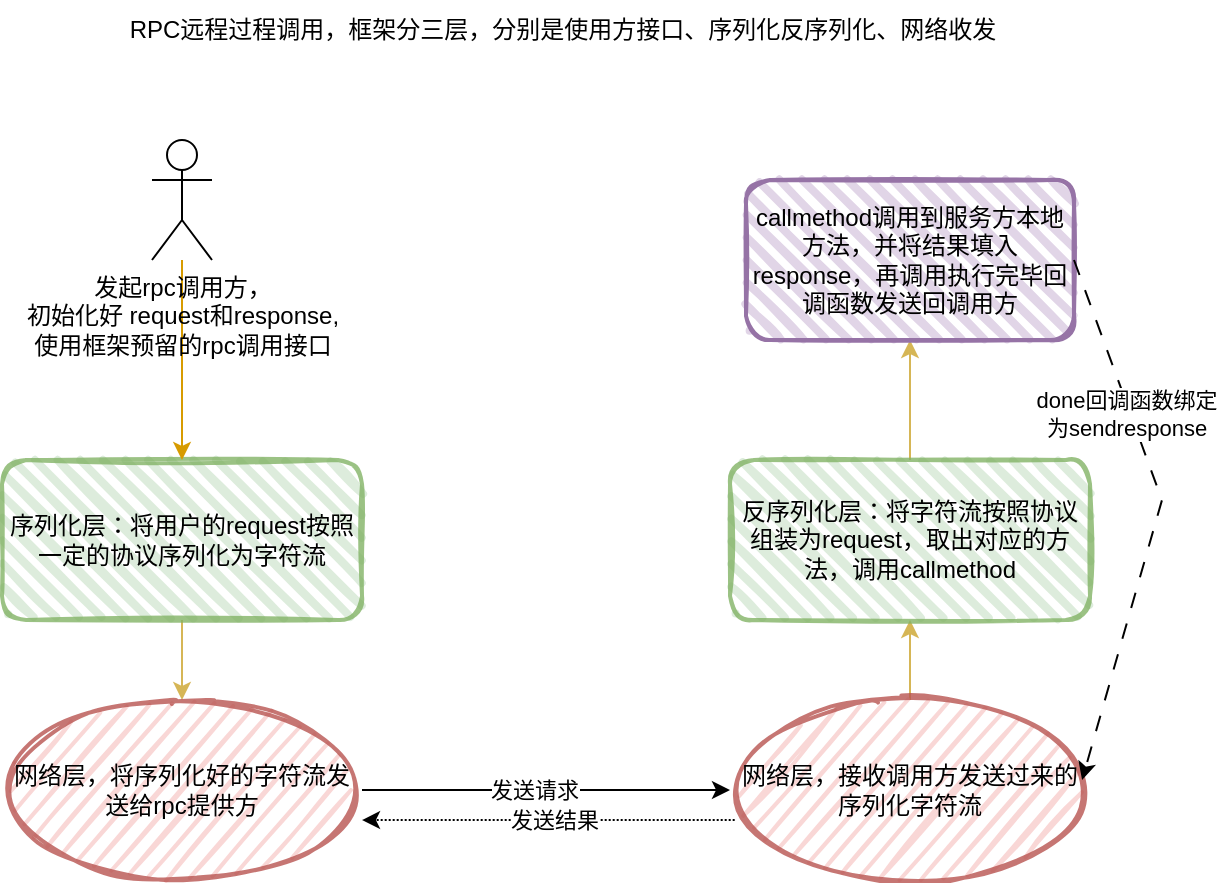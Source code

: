 <mxfile version="24.5.4" type="github">
  <diagram id="C5RBs43oDa-KdzZeNtuy" name="Page-1">
    <mxGraphModel dx="1366" dy="-451" grid="1" gridSize="10" guides="1" tooltips="1" connect="1" arrows="1" fold="1" page="1" pageScale="1" pageWidth="827" pageHeight="1169" math="0" shadow="0">
      <root>
        <mxCell id="WIyWlLk6GJQsqaUBKTNV-0" />
        <mxCell id="WIyWlLk6GJQsqaUBKTNV-1" parent="WIyWlLk6GJQsqaUBKTNV-0" />
        <mxCell id="1yXC9ZcpIv-UJ7n63gi2-5" value="RPC远程过程调用，框架分三层，分别是使用方接口、序列化反序列化、网络收发" style="text;html=1;align=center;verticalAlign=middle;resizable=0;points=[];autosize=1;strokeColor=none;fillColor=none;" vertex="1" parent="WIyWlLk6GJQsqaUBKTNV-1">
          <mxGeometry x="100" y="1200" width="460" height="30" as="geometry" />
        </mxCell>
        <mxCell id="1yXC9ZcpIv-UJ7n63gi2-17" style="edgeStyle=orthogonalEdgeStyle;rounded=0;orthogonalLoop=1;jettySize=auto;html=1;entryX=0.5;entryY=0;entryDx=0;entryDy=0;fillColor=#fff2cc;strokeColor=#d6b656;" edge="1" parent="WIyWlLk6GJQsqaUBKTNV-1" source="1yXC9ZcpIv-UJ7n63gi2-12" target="1yXC9ZcpIv-UJ7n63gi2-16">
          <mxGeometry relative="1" as="geometry" />
        </mxCell>
        <mxCell id="1yXC9ZcpIv-UJ7n63gi2-12" value="序列化层：将用户的request按照一定的协议序列化为字符流" style="rounded=1;whiteSpace=wrap;html=1;strokeWidth=2;fillWeight=4;hachureGap=8;hachureAngle=45;fillColor=#d5e8d4;sketch=1;opacity=80;strokeColor=#82b366;" vertex="1" parent="WIyWlLk6GJQsqaUBKTNV-1">
          <mxGeometry x="50" y="1430" width="180" height="80" as="geometry" />
        </mxCell>
        <mxCell id="1yXC9ZcpIv-UJ7n63gi2-15" style="edgeStyle=orthogonalEdgeStyle;rounded=0;orthogonalLoop=1;jettySize=auto;html=1;entryX=0.5;entryY=0;entryDx=0;entryDy=0;fillColor=#ffe6cc;strokeColor=#d79b00;" edge="1" parent="WIyWlLk6GJQsqaUBKTNV-1" source="1yXC9ZcpIv-UJ7n63gi2-6" target="1yXC9ZcpIv-UJ7n63gi2-12">
          <mxGeometry relative="1" as="geometry" />
        </mxCell>
        <mxCell id="1yXC9ZcpIv-UJ7n63gi2-6" value="发起rpc调用方，&lt;div&gt;初始化好 request和response,&lt;/div&gt;&lt;div&gt;使用框架预留的rpc调用接口&lt;/div&gt;" style="shape=umlActor;verticalLabelPosition=bottom;verticalAlign=top;html=1;" vertex="1" parent="WIyWlLk6GJQsqaUBKTNV-1">
          <mxGeometry x="125" y="1270" width="30" height="60" as="geometry" />
        </mxCell>
        <mxCell id="1yXC9ZcpIv-UJ7n63gi2-19" style="edgeStyle=orthogonalEdgeStyle;rounded=0;orthogonalLoop=1;jettySize=auto;html=1;entryX=0;entryY=0.5;entryDx=0;entryDy=0;" edge="1" parent="WIyWlLk6GJQsqaUBKTNV-1" source="1yXC9ZcpIv-UJ7n63gi2-16" target="1yXC9ZcpIv-UJ7n63gi2-18">
          <mxGeometry relative="1" as="geometry" />
        </mxCell>
        <mxCell id="1yXC9ZcpIv-UJ7n63gi2-29" value="发送请求" style="edgeLabel;html=1;align=center;verticalAlign=middle;resizable=0;points=[];" vertex="1" connectable="0" parent="1yXC9ZcpIv-UJ7n63gi2-19">
          <mxGeometry x="-0.07" relative="1" as="geometry">
            <mxPoint as="offset" />
          </mxGeometry>
        </mxCell>
        <mxCell id="1yXC9ZcpIv-UJ7n63gi2-16" value="网络层，将序列化好的字符流发送给rpc提供方" style="ellipse;whiteSpace=wrap;html=1;strokeWidth=2;fillWeight=2;hachureGap=8;fillColor=#f8cecc;fillStyle=dots;sketch=1;opacity=80;strokeColor=#b85450;" vertex="1" parent="WIyWlLk6GJQsqaUBKTNV-1">
          <mxGeometry x="50" y="1550" width="180" height="90" as="geometry" />
        </mxCell>
        <mxCell id="1yXC9ZcpIv-UJ7n63gi2-23" style="edgeStyle=orthogonalEdgeStyle;rounded=0;orthogonalLoop=1;jettySize=auto;html=1;entryX=0.5;entryY=1;entryDx=0;entryDy=0;fillColor=#fff2cc;strokeColor=#d6b656;" edge="1" parent="WIyWlLk6GJQsqaUBKTNV-1" source="1yXC9ZcpIv-UJ7n63gi2-18" target="1yXC9ZcpIv-UJ7n63gi2-20">
          <mxGeometry relative="1" as="geometry" />
        </mxCell>
        <mxCell id="1yXC9ZcpIv-UJ7n63gi2-18" value="网络层，接收调用方发送过来的序列化字符流" style="ellipse;whiteSpace=wrap;html=1;strokeWidth=2;fillWeight=2;hachureGap=8;fillColor=#f8cecc;fillStyle=dots;sketch=1;opacity=80;strokeColor=#b85450;" vertex="1" parent="WIyWlLk6GJQsqaUBKTNV-1">
          <mxGeometry x="414" y="1550" width="180" height="90" as="geometry" />
        </mxCell>
        <mxCell id="1yXC9ZcpIv-UJ7n63gi2-25" style="edgeStyle=orthogonalEdgeStyle;rounded=0;orthogonalLoop=1;jettySize=auto;html=1;entryX=0.5;entryY=1;entryDx=0;entryDy=0;fillColor=#fff2cc;strokeColor=#d6b656;" edge="1" parent="WIyWlLk6GJQsqaUBKTNV-1" source="1yXC9ZcpIv-UJ7n63gi2-20" target="1yXC9ZcpIv-UJ7n63gi2-22">
          <mxGeometry relative="1" as="geometry" />
        </mxCell>
        <mxCell id="1yXC9ZcpIv-UJ7n63gi2-20" value="反序列化层：将字符流按照协议组装为request，取出对应的方法，调用callmethod" style="rounded=1;whiteSpace=wrap;html=1;strokeWidth=2;fillWeight=4;hachureGap=8;hachureAngle=45;fillColor=#d5e8d4;sketch=1;opacity=80;strokeColor=#82b366;" vertex="1" parent="WIyWlLk6GJQsqaUBKTNV-1">
          <mxGeometry x="414" y="1430" width="180" height="80" as="geometry" />
        </mxCell>
        <mxCell id="1yXC9ZcpIv-UJ7n63gi2-22" value="callmethod调用到服务方本地方法，并将结果填入response，再调用执行完毕回调函数发送回调用方" style="rounded=1;whiteSpace=wrap;html=1;strokeWidth=2;fillWeight=4;hachureGap=8;hachureAngle=45;fillColor=#e1d5e7;sketch=1;strokeColor=#9673a6;" vertex="1" parent="WIyWlLk6GJQsqaUBKTNV-1">
          <mxGeometry x="422" y="1290" width="164" height="80" as="geometry" />
        </mxCell>
        <mxCell id="1yXC9ZcpIv-UJ7n63gi2-26" value="" style="endArrow=classic;html=1;rounded=0;entryX=0.978;entryY=0.444;entryDx=0;entryDy=0;entryPerimeter=0;dashed=1;dashPattern=8 8;" edge="1" parent="WIyWlLk6GJQsqaUBKTNV-1" target="1yXC9ZcpIv-UJ7n63gi2-18">
          <mxGeometry width="50" height="50" relative="1" as="geometry">
            <mxPoint x="586" y="1330" as="sourcePoint" />
            <mxPoint x="636" y="1280" as="targetPoint" />
            <Array as="points">
              <mxPoint x="630" y="1450" />
            </Array>
          </mxGeometry>
        </mxCell>
        <mxCell id="1yXC9ZcpIv-UJ7n63gi2-30" value="done回调函数绑定&lt;div&gt;为sendresponse&lt;/div&gt;" style="edgeLabel;html=1;align=center;verticalAlign=middle;resizable=0;points=[];" vertex="1" connectable="0" parent="1yXC9ZcpIv-UJ7n63gi2-26">
          <mxGeometry x="-0.404" y="-2" relative="1" as="geometry">
            <mxPoint as="offset" />
          </mxGeometry>
        </mxCell>
        <mxCell id="1yXC9ZcpIv-UJ7n63gi2-27" value="" style="endArrow=classic;html=1;rounded=0;entryX=1;entryY=0.667;entryDx=0;entryDy=0;entryPerimeter=0;exitX=0.013;exitY=0.667;exitDx=0;exitDy=0;exitPerimeter=0;dashed=1;dashPattern=1 1;" edge="1" parent="WIyWlLk6GJQsqaUBKTNV-1" source="1yXC9ZcpIv-UJ7n63gi2-18" target="1yXC9ZcpIv-UJ7n63gi2-16">
          <mxGeometry width="50" height="50" relative="1" as="geometry">
            <mxPoint x="370" y="1580" as="sourcePoint" />
            <mxPoint x="420" y="1530" as="targetPoint" />
          </mxGeometry>
        </mxCell>
        <mxCell id="1yXC9ZcpIv-UJ7n63gi2-28" value="发送结果" style="edgeLabel;html=1;align=center;verticalAlign=middle;resizable=0;points=[];" vertex="1" connectable="0" parent="1yXC9ZcpIv-UJ7n63gi2-27">
          <mxGeometry x="-0.026" relative="1" as="geometry">
            <mxPoint as="offset" />
          </mxGeometry>
        </mxCell>
      </root>
    </mxGraphModel>
  </diagram>
</mxfile>
